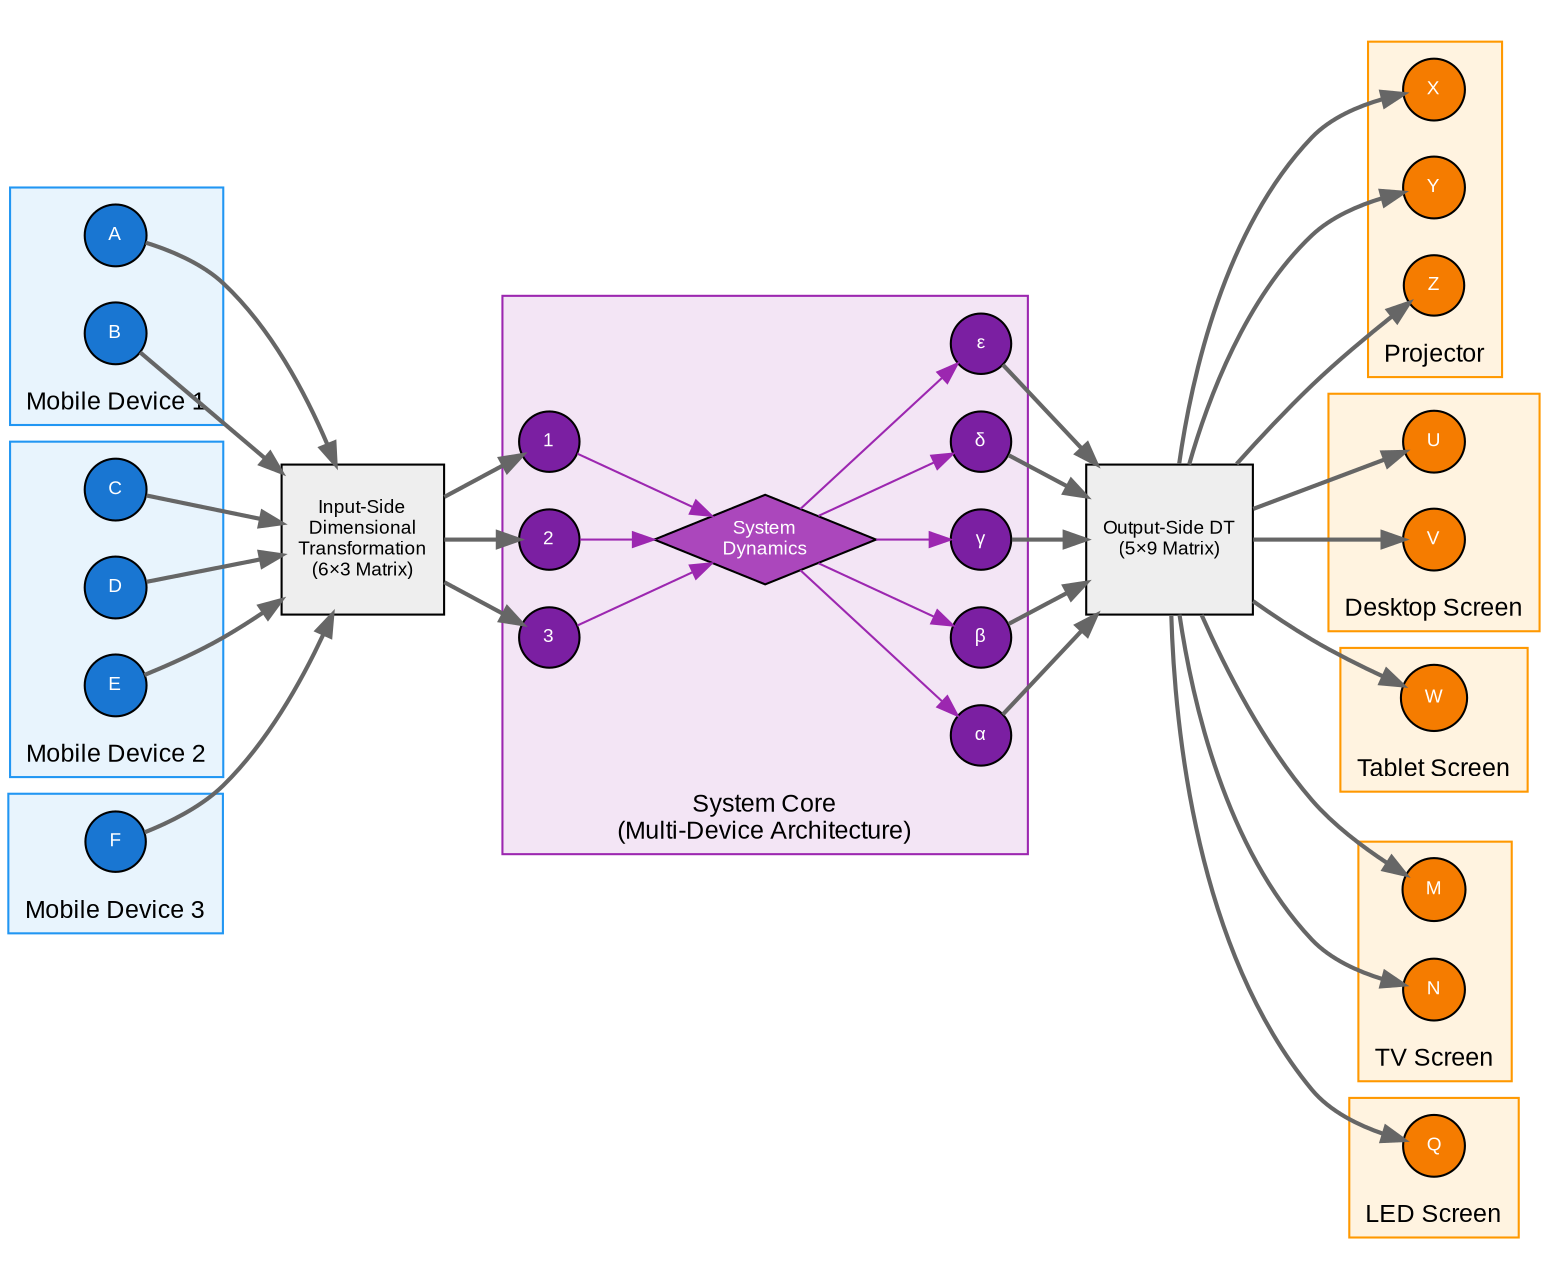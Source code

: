 digraph Figure5_MultiDevice_Architecture {
    rankdir=LR;
    
    // Graph styling
    graph [bgcolor=white, fontname="Arial", fontsize=12];
    node [fontname="Arial", fontsize=9];
    edge [fontname="Arial", fontsize=8];
    
    // Mobile Device 1 (2 states)
    subgraph cluster_mobile1 {
        style=filled;
        fillcolor="#E8F4FD";
        color="#2196F3";
        label="Mobile Device 1";
        labelloc=bottom;
        
        m1_state_1 [
            shape=circle,
            style=filled,
            fillcolor="#1976D2",
            fontcolor=white,
            label="A",
            width=0.4,
            height=0.4
        ];
        
        m1_state_2 [
            shape=circle,
            style=filled,
            fillcolor="#1976D2",
            fontcolor=white,
            label="B",
            width=0.4,
            height=0.4
        ];
    }
    
    // Mobile Device 2 (3 states)
    subgraph cluster_mobile2 {
        style=filled;
        fillcolor="#E8F4FD";
        color="#2196F3";
        label="Mobile Device 2";
        labelloc=bottom;
        
        m2_state_1 [
            shape=circle,
            style=filled,
            fillcolor="#1976D2",
            fontcolor=white,
            label="C",
            width=0.4,
            height=0.4
        ];
        
        m2_state_2 [
            shape=circle,
            style=filled,
            fillcolor="#1976D2",
            fontcolor=white,
            label="D",
            width=0.4,
            height=0.4
        ];
        
        m2_state_3 [
            shape=circle,
            style=filled,
            fillcolor="#1976D2",
            fontcolor=white,
            label="E",
            width=0.4,
            height=0.4
        ];
    }
    
    // Mobile Device 3 (1 state)
    subgraph cluster_mobile3 {
        style=filled;
        fillcolor="#E8F4FD";
        color="#2196F3";
        label="Mobile Device 3";
        labelloc=bottom;
        
        m3_state_1 [
            shape=circle,
            style=filled,
            fillcolor="#1976D2",
            fontcolor=white,
            label="F",
            width=0.4,
            height=0.4
        ];
    }
    
    // Input DT Box
    dt_input [
        shape=box,
        style=filled,
        fillcolor="#EEEEEE",
        label="Input-Side\nDimensional\nTransformation\n(6×3 Matrix)",
        width=1.0,
        height=1.0
    ];
    
    // System Core (3 input, 5 output)
    subgraph cluster_system {
        style=filled;
        fillcolor="#F3E5F5";
        color="#9C27B0";
        label="System Core\n(Multi-Device Architecture)";
        labelloc=bottom;
        
        si_state_1 [
            shape=circle,
            style=filled,
            fillcolor="#7B1FA2",
            fontcolor=white,
            label="1",
            width=0.4,
            height=0.4
        ];
        
        si_state_2 [
            shape=circle,
            style=filled,
            fillcolor="#7B1FA2",
            fontcolor=white,
            label="2",
            width=0.4,
            height=0.4
        ];
        
        si_state_3 [
            shape=circle,
            style=filled,
            fillcolor="#7B1FA2",
            fontcolor=white,
            label="3",
            width=0.4,
            height=0.4
        ];
        
        // Abstract System Dynamics representation
        system_dynamics [
            shape=diamond,
            style=filled,
            fillcolor="#AB47BC",
            fontcolor=white,
            label="System\nDynamics",
            width=1.0,
            height=0.6
        ];
        
        so_state_1 [
            shape=circle,
            style=filled,
            fillcolor="#7B1FA2",
            fontcolor=white,
            label="α",
            width=0.4,
            height=0.4
        ];
        
        so_state_2 [
            shape=circle,
            style=filled,
            fillcolor="#7B1FA2",
            fontcolor=white,
            label="β",
            width=0.4,
            height=0.4
        ];
        
        so_state_3 [
            shape=circle,
            style=filled,
            fillcolor="#7B1FA2",
            fontcolor=white,
            label="γ",
            width=0.4,
            height=0.4
        ];
        
        so_state_4 [
            shape=circle,
            style=filled,
            fillcolor="#7B1FA2",
            fontcolor=white,
            label="δ",
            width=0.4,
            height=0.4
        ];
        
        so_state_5 [
            shape=circle,
            style=filled,
            fillcolor="#7B1FA2",
            fontcolor=white,
            label="ε",
            width=0.4,
            height=0.4
        ];
        
        // System flow
        si_state_1 -> system_dynamics [color="#9C27B0"];
        si_state_2 -> system_dynamics [color="#9C27B0"];
        si_state_3 -> system_dynamics [color="#9C27B0"];
        system_dynamics -> so_state_1 [color="#9C27B0"];
        system_dynamics -> so_state_2 [color="#9C27B0"];
        system_dynamics -> so_state_3 [color="#9C27B0"];
        system_dynamics -> so_state_4 [color="#9C27B0"];
        system_dynamics -> so_state_5 [color="#9C27B0"];
    }
    
    // Output DT Box
    dt_output [
        shape=box,
        style=filled,
        fillcolor="#EEEEEE",
        label="Output-Side DT\n(5×9 Matrix)",
        width=1.0,
        height=1.0
    ];
    
    // Left Column Output Devices
    subgraph cluster_output_left {
        style=invis;
        
        // Visual Output 1 (Projector - 3 states)
        subgraph cluster_projector {
            style=filled;
            fillcolor="#FFF3E0";
            color="#FF9800";
            label="Projector";
            labelloc=bottom;
            
            p_state_1 [
                shape=circle,
                style=filled,
                fillcolor="#F57C00",
                fontcolor=white,
                label="X",
                width=0.4,
                height=0.4
            ];
            
            p_state_2 [
                shape=circle,
                style=filled,
                fillcolor="#F57C00",
                fontcolor=white,
                label="Y",
                width=0.4,
                height=0.4
            ];
            
            p_state_3 [
                shape=circle,
                style=filled,
                fillcolor="#F57C00",
                fontcolor=white,
                label="Z",
                width=0.4,
                height=0.4
            ];
        }
        
        // Visual Output 2 (Desktop Screen - 2 states)
        subgraph cluster_desktop {
            style=filled;
            fillcolor="#FFF3E0";
            color="#FF9800";
            label="Desktop Screen";
            labelloc=bottom;
            
            d_state_1 [
                shape=circle,
                style=filled,
                fillcolor="#F57C00",
                fontcolor=white,
                label="U",
                width=0.4,
                height=0.4
            ];
            
            d_state_2 [
                shape=circle,
                style=filled,
                fillcolor="#F57C00",
                fontcolor=white,
                label="V",
                width=0.4,
                height=0.4
            ];
        }
        
        // Visual Output 3 (Tablet Screen - 1 state)
        subgraph cluster_tablet {
            style=filled;
            fillcolor="#FFF3E0";
            color="#FF9800";
            label="Tablet Screen";
            labelloc=bottom;
            
            t_state_1 [
                shape=circle,
                style=filled,
                fillcolor="#F57C00",
                fontcolor=white,
                label="W",
                width=0.4,
                height=0.4
            ];
        }
    }
    
    // Right Column Output Devices
    subgraph cluster_output_right {
        style=invis;
        
        // Visual Output 4 (TV Screen - 2 states)
        subgraph cluster_tv {
            style=filled;
            fillcolor="#FFF3E0";
            color="#FF9800";
            label="TV Screen";
            labelloc=bottom;
            
            tv_state_1 [
                shape=circle,
                style=filled,
                fillcolor="#F57C00",
                fontcolor=white,
                label="M",
                width=0.4,
                height=0.4
            ];
            
            tv_state_2 [
                shape=circle,
                style=filled,
                fillcolor="#F57C00",
                fontcolor=white,
                label="N",
                width=0.4,
                height=0.4
            ];
        }
        
        // Visual Output 5 (LED Screen - 1 state)
        subgraph cluster_led_screen {
            style=filled;
            fillcolor="#FFF3E0";
            color="#FF9800";
            label="LED Screen";
            labelloc=bottom;
            
            ls_state_1 [
                shape=circle,
                style=filled,
                fillcolor="#F57C00",
                fontcolor=white,
                label="Q",
                width=0.4,
                height=0.4
            ];
        }
    }
    
    // Mobile device connections to Input DT
    m1_state_1 -> dt_input [color="#666666", style=bold];
    m1_state_2 -> dt_input [color="#666666", style=bold];
    m2_state_1 -> dt_input [color="#666666", style=bold];
    m2_state_2 -> dt_input [color="#666666", style=bold];
    m2_state_3 -> dt_input [color="#666666", style=bold];
    m3_state_1 -> dt_input [color="#666666", style=bold];
    
    // Input DT to System Core
    dt_input -> si_state_1 [color="#666666", style=bold];
    dt_input -> si_state_2 [color="#666666", style=bold];
    dt_input -> si_state_3 [color="#666666", style=bold];
    
    // System Core to Output DT
    so_state_1 -> dt_output [color="#666666", style=bold];
    so_state_2 -> dt_output [color="#666666", style=bold];
    so_state_3 -> dt_output [color="#666666", style=bold];
    so_state_4 -> dt_output [color="#666666", style=bold];
    so_state_5 -> dt_output [color="#666666", style=bold];
    
    // Output DT to Visual Output devices
    dt_output -> p_state_1 [color="#666666", style=bold];
    dt_output -> p_state_2 [color="#666666", style=bold];
    dt_output -> p_state_3 [color="#666666", style=bold];
    dt_output -> d_state_1 [color="#666666", style=bold];
    dt_output -> d_state_2 [color="#666666", style=bold];
    dt_output -> t_state_1 [color="#666666", style=bold];
    dt_output -> tv_state_1 [color="#666666", style=bold];
    dt_output -> tv_state_2 [color="#666666", style=bold];
    dt_output -> ls_state_1 [color="#666666", style=bold];
} 